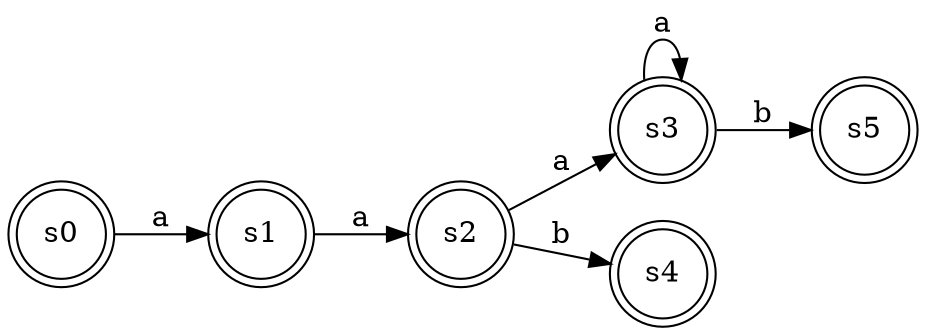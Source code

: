 digraph finite_state_machine {
	rankdir=LR;
	size="18,5"
	node [shape = doublecircle]; s0 s1 s2 s3 s4 s5;
	node [shape = circle];
	s0 -> s1 [ label = "a" ];
	s1 -> s2 [ label = "a" ];
	s2 -> s3 [ label = "a" ];
	s2 -> s4 [ label = "b" ];
	s3 -> s3 [ label = "a" ];
	s3 -> s5 [ label = "b" ];
}
